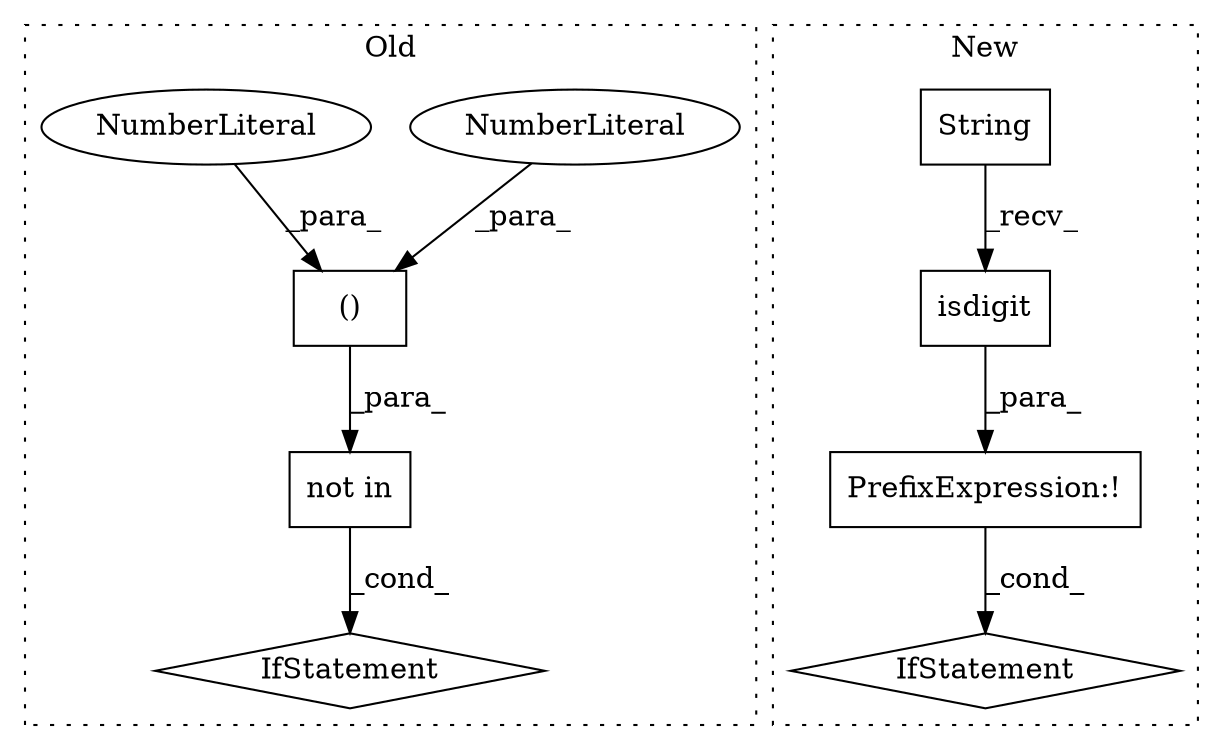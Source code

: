 digraph G {
subgraph cluster0 {
1 [label="()" a="106" s="3876" l="15" shape="box"];
6 [label="NumberLiteral" a="34" s="3890" l="1" shape="ellipse"];
7 [label="NumberLiteral" a="34" s="3876" l="1" shape="ellipse"];
8 [label="not in" a="108" s="3853" l="38" shape="box"];
9 [label="IfStatement" a="25" s="3845,3891" l="8,3" shape="diamond"];
label = "Old";
style="dotted";
}
subgraph cluster1 {
2 [label="isdigit" a="32" s="4013" l="9" shape="box"];
3 [label="IfStatement" a="25" s="3989,4022" l="4,2" shape="diamond"];
4 [label="String" a="32" s="3994,4011" l="7,1" shape="box"];
5 [label="PrefixExpression:!" a="38" s="3993" l="1" shape="box"];
label = "New";
style="dotted";
}
1 -> 8 [label="_para_"];
2 -> 5 [label="_para_"];
4 -> 2 [label="_recv_"];
5 -> 3 [label="_cond_"];
6 -> 1 [label="_para_"];
7 -> 1 [label="_para_"];
8 -> 9 [label="_cond_"];
}